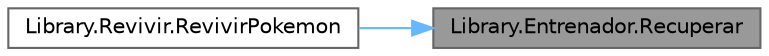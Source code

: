 digraph "Library.Entrenador.Recuperar"
{
 // INTERACTIVE_SVG=YES
 // LATEX_PDF_SIZE
  bgcolor="transparent";
  edge [fontname=Helvetica,fontsize=10,labelfontname=Helvetica,labelfontsize=10];
  node [fontname=Helvetica,fontsize=10,shape=box,height=0.2,width=0.4];
  rankdir="RL";
  Node1 [id="Node000001",label="Library.Entrenador.Recuperar",height=0.2,width=0.4,color="gray40", fillcolor="grey60", style="filled", fontcolor="black",tooltip="Agrega al catálogo un Pokémon que fue reivivido."];
  Node1 -> Node2 [id="edge1_Node000001_Node000002",dir="back",color="steelblue1",style="solid",tooltip=" "];
  Node2 [id="Node000002",label="Library.Revivir.RevivirPokemon",height=0.2,width=0.4,color="grey40", fillcolor="white", style="filled",URL="$classLibrary_1_1Revivir.html#a1d63143fefc6502b34a1db40d516a345",tooltip="Revive a un Pokémon muerto."];
}
